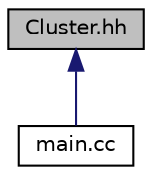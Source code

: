 digraph "Cluster.hh"
{
 // LATEX_PDF_SIZE
  edge [fontname="Helvetica",fontsize="10",labelfontname="Helvetica",labelfontsize="10"];
  node [fontname="Helvetica",fontsize="10",shape=record];
  Node1 [label="Cluster.hh",height=0.2,width=0.4,color="black", fillcolor="grey75", style="filled", fontcolor="black",tooltip="Especificación de la clase Cluster."];
  Node1 -> Node2 [dir="back",color="midnightblue",fontsize="10",style="solid",fontname="Helvetica"];
  Node2 [label="main.cc",height=0.2,width=0.4,color="black", fillcolor="white", style="filled",URL="$main_8cc.html",tooltip=" "];
}
